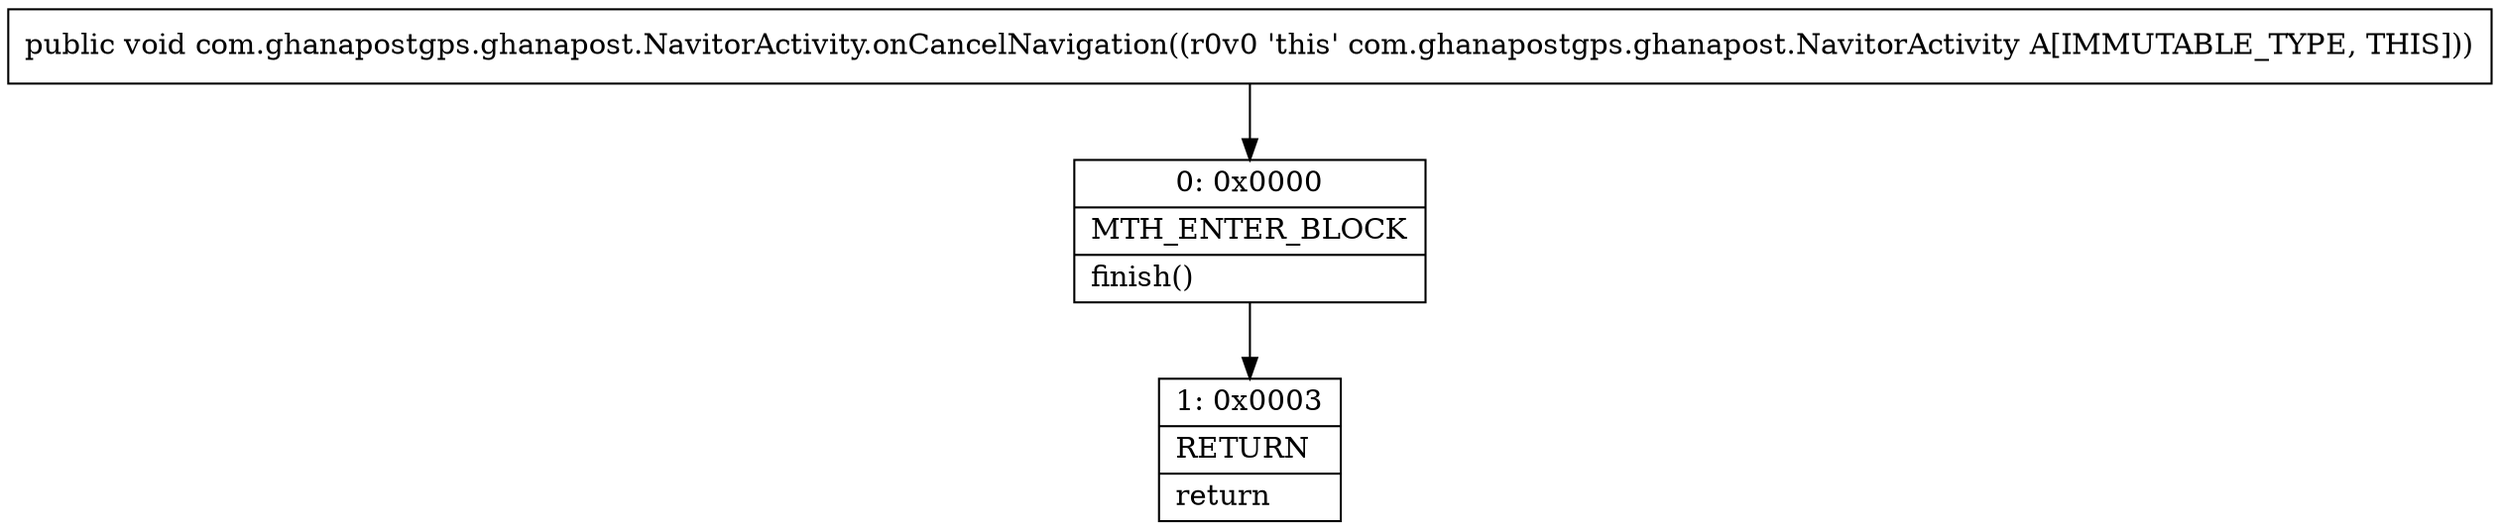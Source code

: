digraph "CFG forcom.ghanapostgps.ghanapost.NavitorActivity.onCancelNavigation()V" {
Node_0 [shape=record,label="{0\:\ 0x0000|MTH_ENTER_BLOCK\l|finish()\l}"];
Node_1 [shape=record,label="{1\:\ 0x0003|RETURN\l|return\l}"];
MethodNode[shape=record,label="{public void com.ghanapostgps.ghanapost.NavitorActivity.onCancelNavigation((r0v0 'this' com.ghanapostgps.ghanapost.NavitorActivity A[IMMUTABLE_TYPE, THIS])) }"];
MethodNode -> Node_0;
Node_0 -> Node_1;
}

